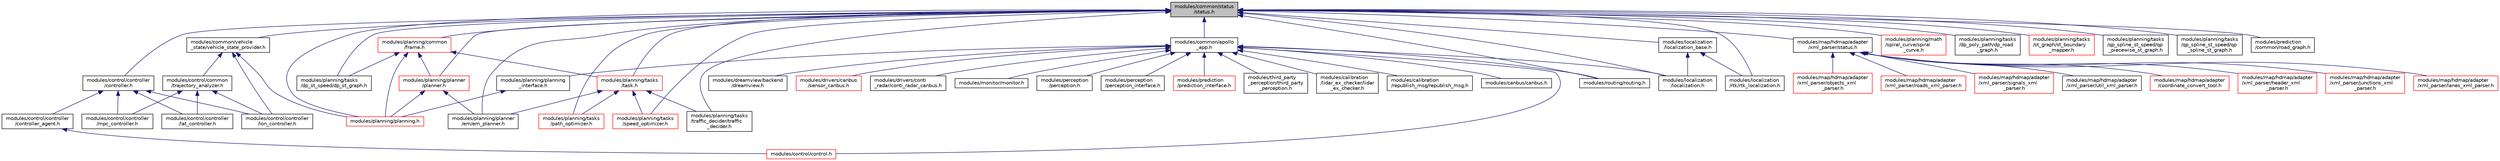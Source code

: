 digraph "modules/common/status/status.h"
{
  edge [fontname="Helvetica",fontsize="10",labelfontname="Helvetica",labelfontsize="10"];
  node [fontname="Helvetica",fontsize="10",shape=record];
  Node4 [label="modules/common/status\l/status.h",height=0.2,width=0.4,color="black", fillcolor="grey75", style="filled", fontcolor="black"];
  Node4 -> Node5 [dir="back",color="midnightblue",fontsize="10",style="solid",fontname="Helvetica"];
  Node5 [label="modules/common/apollo\l_app.h",height=0.2,width=0.4,color="black", fillcolor="white", style="filled",URL="$apollo__app_8h.html"];
  Node5 -> Node6 [dir="back",color="midnightblue",fontsize="10",style="solid",fontname="Helvetica"];
  Node6 [label="modules/calibration\l/lidar_ex_checker/lidar\l_ex_checker.h",height=0.2,width=0.4,color="black", fillcolor="white", style="filled",URL="$lidar__ex__checker_8h.html"];
  Node5 -> Node7 [dir="back",color="midnightblue",fontsize="10",style="solid",fontname="Helvetica"];
  Node7 [label="modules/calibration\l/republish_msg/republish_msg.h",height=0.2,width=0.4,color="black", fillcolor="white", style="filled",URL="$republish__msg_8h.html"];
  Node5 -> Node8 [dir="back",color="midnightblue",fontsize="10",style="solid",fontname="Helvetica"];
  Node8 [label="modules/canbus/canbus.h",height=0.2,width=0.4,color="black", fillcolor="white", style="filled",URL="$canbus_8h.html"];
  Node5 -> Node9 [dir="back",color="midnightblue",fontsize="10",style="solid",fontname="Helvetica"];
  Node9 [label="modules/control/control.h",height=0.2,width=0.4,color="red", fillcolor="white", style="filled",URL="$control_8h.html"];
  Node5 -> Node11 [dir="back",color="midnightblue",fontsize="10",style="solid",fontname="Helvetica"];
  Node11 [label="modules/dreamview/backend\l/dreamview.h",height=0.2,width=0.4,color="black", fillcolor="white", style="filled",URL="$dreamview_8h.html"];
  Node5 -> Node12 [dir="back",color="midnightblue",fontsize="10",style="solid",fontname="Helvetica"];
  Node12 [label="modules/drivers/canbus\l/sensor_canbus.h",height=0.2,width=0.4,color="red", fillcolor="white", style="filled",URL="$sensor__canbus_8h.html"];
  Node5 -> Node15 [dir="back",color="midnightblue",fontsize="10",style="solid",fontname="Helvetica"];
  Node15 [label="modules/drivers/conti\l_radar/conti_radar_canbus.h",height=0.2,width=0.4,color="black", fillcolor="white", style="filled",URL="$conti__radar__canbus_8h.html"];
  Node5 -> Node16 [dir="back",color="midnightblue",fontsize="10",style="solid",fontname="Helvetica"];
  Node16 [label="modules/localization\l/localization.h",height=0.2,width=0.4,color="black", fillcolor="white", style="filled",URL="$localization_8h.html",tooltip="The class of Localization. "];
  Node5 -> Node17 [dir="back",color="midnightblue",fontsize="10",style="solid",fontname="Helvetica"];
  Node17 [label="modules/monitor/monitor.h",height=0.2,width=0.4,color="black", fillcolor="white", style="filled",URL="$monitor_2monitor_8h.html"];
  Node5 -> Node18 [dir="back",color="midnightblue",fontsize="10",style="solid",fontname="Helvetica"];
  Node18 [label="modules/perception\l/perception.h",height=0.2,width=0.4,color="black", fillcolor="white", style="filled",URL="$perception_8h.html"];
  Node5 -> Node19 [dir="back",color="midnightblue",fontsize="10",style="solid",fontname="Helvetica"];
  Node19 [label="modules/perception\l/perception_interface.h",height=0.2,width=0.4,color="black", fillcolor="white", style="filled",URL="$perception__interface_8h.html"];
  Node5 -> Node20 [dir="back",color="midnightblue",fontsize="10",style="solid",fontname="Helvetica"];
  Node20 [label="modules/planning/planning\l_interface.h",height=0.2,width=0.4,color="black", fillcolor="white", style="filled",URL="$planning__interface_8h.html"];
  Node20 -> Node21 [dir="back",color="midnightblue",fontsize="10",style="solid",fontname="Helvetica"];
  Node21 [label="modules/planning/planning.h",height=0.2,width=0.4,color="red", fillcolor="white", style="filled",URL="$planning_8h.html"];
  Node5 -> Node23 [dir="back",color="midnightblue",fontsize="10",style="solid",fontname="Helvetica"];
  Node23 [label="modules/prediction\l/prediction_interface.h",height=0.2,width=0.4,color="red", fillcolor="white", style="filled",URL="$prediction__interface_8h.html"];
  Node5 -> Node25 [dir="back",color="midnightblue",fontsize="10",style="solid",fontname="Helvetica"];
  Node25 [label="modules/routing/routing.h",height=0.2,width=0.4,color="black", fillcolor="white", style="filled",URL="$routing_8h.html"];
  Node5 -> Node26 [dir="back",color="midnightblue",fontsize="10",style="solid",fontname="Helvetica"];
  Node26 [label="modules/third_party\l_perception/third_party\l_perception.h",height=0.2,width=0.4,color="black", fillcolor="white", style="filled",URL="$third__party__perception_8h.html"];
  Node4 -> Node27 [dir="back",color="midnightblue",fontsize="10",style="solid",fontname="Helvetica"];
  Node27 [label="modules/common/vehicle\l_state/vehicle_state_provider.h",height=0.2,width=0.4,color="black", fillcolor="white", style="filled",URL="$vehicle__state__provider_8h.html"];
  Node27 -> Node28 [dir="back",color="midnightblue",fontsize="10",style="solid",fontname="Helvetica"];
  Node28 [label="modules/control/common\l/trajectory_analyzer.h",height=0.2,width=0.4,color="black", fillcolor="white", style="filled",URL="$trajectory__analyzer_8h.html",tooltip="Defines the TrajectoryAnalyzer class. "];
  Node28 -> Node29 [dir="back",color="midnightblue",fontsize="10",style="solid",fontname="Helvetica"];
  Node29 [label="modules/control/controller\l/lat_controller.h",height=0.2,width=0.4,color="black", fillcolor="white", style="filled",URL="$lat__controller_8h.html",tooltip="Defines the LatController class. "];
  Node28 -> Node30 [dir="back",color="midnightblue",fontsize="10",style="solid",fontname="Helvetica"];
  Node30 [label="modules/control/controller\l/lon_controller.h",height=0.2,width=0.4,color="black", fillcolor="white", style="filled",URL="$lon__controller_8h.html",tooltip="Defines the LonController class. "];
  Node28 -> Node31 [dir="back",color="midnightblue",fontsize="10",style="solid",fontname="Helvetica"];
  Node31 [label="modules/control/controller\l/mpc_controller.h",height=0.2,width=0.4,color="black", fillcolor="white", style="filled",URL="$mpc__controller_8h.html",tooltip="Defines the MPCController class. "];
  Node27 -> Node30 [dir="back",color="midnightblue",fontsize="10",style="solid",fontname="Helvetica"];
  Node27 -> Node21 [dir="back",color="midnightblue",fontsize="10",style="solid",fontname="Helvetica"];
  Node4 -> Node32 [dir="back",color="midnightblue",fontsize="10",style="solid",fontname="Helvetica"];
  Node32 [label="modules/control/controller\l/controller.h",height=0.2,width=0.4,color="black", fillcolor="white", style="filled",URL="$controller_8h.html",tooltip="Defines the Controller base class. "];
  Node32 -> Node33 [dir="back",color="midnightblue",fontsize="10",style="solid",fontname="Helvetica"];
  Node33 [label="modules/control/controller\l/controller_agent.h",height=0.2,width=0.4,color="black", fillcolor="white", style="filled",URL="$controller__agent_8h.html",tooltip="Defines the ControllerAgent class. "];
  Node33 -> Node9 [dir="back",color="midnightblue",fontsize="10",style="solid",fontname="Helvetica"];
  Node32 -> Node29 [dir="back",color="midnightblue",fontsize="10",style="solid",fontname="Helvetica"];
  Node32 -> Node30 [dir="back",color="midnightblue",fontsize="10",style="solid",fontname="Helvetica"];
  Node32 -> Node31 [dir="back",color="midnightblue",fontsize="10",style="solid",fontname="Helvetica"];
  Node4 -> Node16 [dir="back",color="midnightblue",fontsize="10",style="solid",fontname="Helvetica"];
  Node4 -> Node34 [dir="back",color="midnightblue",fontsize="10",style="solid",fontname="Helvetica"];
  Node34 [label="modules/localization\l/localization_base.h",height=0.2,width=0.4,color="black", fillcolor="white", style="filled",URL="$localization__base_8h.html",tooltip="The class of LocalizationBase. "];
  Node34 -> Node16 [dir="back",color="midnightblue",fontsize="10",style="solid",fontname="Helvetica"];
  Node34 -> Node35 [dir="back",color="midnightblue",fontsize="10",style="solid",fontname="Helvetica"];
  Node35 [label="modules/localization\l/rtk/rtk_localization.h",height=0.2,width=0.4,color="black", fillcolor="white", style="filled",URL="$rtk__localization_8h.html",tooltip="The class of RTKLocalization. "];
  Node4 -> Node35 [dir="back",color="midnightblue",fontsize="10",style="solid",fontname="Helvetica"];
  Node4 -> Node36 [dir="back",color="midnightblue",fontsize="10",style="solid",fontname="Helvetica"];
  Node36 [label="modules/map/hdmap/adapter\l/xml_parser/status.h",height=0.2,width=0.4,color="black", fillcolor="white", style="filled",URL="$map_2hdmap_2adapter_2xml__parser_2status_8h.html"];
  Node36 -> Node37 [dir="back",color="midnightblue",fontsize="10",style="solid",fontname="Helvetica"];
  Node37 [label="modules/map/hdmap/adapter\l/coordinate_convert_tool.h",height=0.2,width=0.4,color="red", fillcolor="white", style="filled",URL="$coordinate__convert__tool_8h.html"];
  Node36 -> Node39 [dir="back",color="midnightblue",fontsize="10",style="solid",fontname="Helvetica"];
  Node39 [label="modules/map/hdmap/adapter\l/xml_parser/header_xml\l_parser.h",height=0.2,width=0.4,color="red", fillcolor="white", style="filled",URL="$header__xml__parser_8h.html"];
  Node36 -> Node40 [dir="back",color="midnightblue",fontsize="10",style="solid",fontname="Helvetica"];
  Node40 [label="modules/map/hdmap/adapter\l/xml_parser/junctions_xml\l_parser.h",height=0.2,width=0.4,color="red", fillcolor="white", style="filled",URL="$junctions__xml__parser_8h.html"];
  Node36 -> Node41 [dir="back",color="midnightblue",fontsize="10",style="solid",fontname="Helvetica"];
  Node41 [label="modules/map/hdmap/adapter\l/xml_parser/lanes_xml_parser.h",height=0.2,width=0.4,color="red", fillcolor="white", style="filled",URL="$lanes__xml__parser_8h.html"];
  Node36 -> Node42 [dir="back",color="midnightblue",fontsize="10",style="solid",fontname="Helvetica"];
  Node42 [label="modules/map/hdmap/adapter\l/xml_parser/objects_xml\l_parser.h",height=0.2,width=0.4,color="red", fillcolor="white", style="filled",URL="$objects__xml__parser_8h.html"];
  Node36 -> Node43 [dir="back",color="midnightblue",fontsize="10",style="solid",fontname="Helvetica"];
  Node43 [label="modules/map/hdmap/adapter\l/xml_parser/roads_xml_parser.h",height=0.2,width=0.4,color="red", fillcolor="white", style="filled",URL="$roads__xml__parser_8h.html"];
  Node36 -> Node44 [dir="back",color="midnightblue",fontsize="10",style="solid",fontname="Helvetica"];
  Node44 [label="modules/map/hdmap/adapter\l/xml_parser/signals_xml\l_parser.h",height=0.2,width=0.4,color="red", fillcolor="white", style="filled",URL="$signals__xml__parser_8h.html"];
  Node36 -> Node45 [dir="back",color="midnightblue",fontsize="10",style="solid",fontname="Helvetica"];
  Node45 [label="modules/map/hdmap/adapter\l/xml_parser/util_xml_parser.h",height=0.2,width=0.4,color="black", fillcolor="white", style="filled",URL="$util__xml__parser_8h.html"];
  Node4 -> Node46 [dir="back",color="midnightblue",fontsize="10",style="solid",fontname="Helvetica"];
  Node46 [label="modules/planning/common\l/frame.h",height=0.2,width=0.4,color="red", fillcolor="white", style="filled",URL="$frame_8h.html"];
  Node46 -> Node21 [dir="back",color="midnightblue",fontsize="10",style="solid",fontname="Helvetica"];
  Node46 -> Node47 [dir="back",color="midnightblue",fontsize="10",style="solid",fontname="Helvetica"];
  Node47 [label="modules/planning/planner\l/planner.h",height=0.2,width=0.4,color="red", fillcolor="white", style="filled",URL="$planner_8h.html"];
  Node47 -> Node21 [dir="back",color="midnightblue",fontsize="10",style="solid",fontname="Helvetica"];
  Node47 -> Node48 [dir="back",color="midnightblue",fontsize="10",style="solid",fontname="Helvetica"];
  Node48 [label="modules/planning/planner\l/em/em_planner.h",height=0.2,width=0.4,color="black", fillcolor="white", style="filled",URL="$em__planner_8h.html"];
  Node46 -> Node50 [dir="back",color="midnightblue",fontsize="10",style="solid",fontname="Helvetica"];
  Node50 [label="modules/planning/tasks\l/task.h",height=0.2,width=0.4,color="red", fillcolor="white", style="filled",URL="$task_8h.html"];
  Node50 -> Node48 [dir="back",color="midnightblue",fontsize="10",style="solid",fontname="Helvetica"];
  Node50 -> Node51 [dir="back",color="midnightblue",fontsize="10",style="solid",fontname="Helvetica"];
  Node51 [label="modules/planning/tasks\l/path_optimizer.h",height=0.2,width=0.4,color="red", fillcolor="white", style="filled",URL="$path__optimizer_8h.html"];
  Node50 -> Node54 [dir="back",color="midnightblue",fontsize="10",style="solid",fontname="Helvetica"];
  Node54 [label="modules/planning/tasks\l/speed_optimizer.h",height=0.2,width=0.4,color="red", fillcolor="white", style="filled",URL="$speed__optimizer_8h.html"];
  Node50 -> Node59 [dir="back",color="midnightblue",fontsize="10",style="solid",fontname="Helvetica"];
  Node59 [label="modules/planning/tasks\l/traffic_decider/traffic\l_decider.h",height=0.2,width=0.4,color="black", fillcolor="white", style="filled",URL="$traffic__decider_8h.html"];
  Node46 -> Node60 [dir="back",color="midnightblue",fontsize="10",style="solid",fontname="Helvetica"];
  Node60 [label="modules/planning/tasks\l/dp_st_speed/dp_st_graph.h",height=0.2,width=0.4,color="black", fillcolor="white", style="filled",URL="$dp__st__graph_8h.html"];
  Node4 -> Node21 [dir="back",color="midnightblue",fontsize="10",style="solid",fontname="Helvetica"];
  Node4 -> Node47 [dir="back",color="midnightblue",fontsize="10",style="solid",fontname="Helvetica"];
  Node4 -> Node69 [dir="back",color="midnightblue",fontsize="10",style="solid",fontname="Helvetica"];
  Node69 [label="modules/planning/math\l/spiral_curve/spiral\l_curve.h",height=0.2,width=0.4,color="red", fillcolor="white", style="filled",URL="$spiral__curve_8h.html",tooltip=": spiral path base class "];
  Node4 -> Node48 [dir="back",color="midnightblue",fontsize="10",style="solid",fontname="Helvetica"];
  Node4 -> Node50 [dir="back",color="midnightblue",fontsize="10",style="solid",fontname="Helvetica"];
  Node4 -> Node51 [dir="back",color="midnightblue",fontsize="10",style="solid",fontname="Helvetica"];
  Node4 -> Node72 [dir="back",color="midnightblue",fontsize="10",style="solid",fontname="Helvetica"];
  Node72 [label="modules/planning/tasks\l/dp_poly_path/dp_road\l_graph.h",height=0.2,width=0.4,color="black", fillcolor="white", style="filled",URL="$dp__road__graph_8h.html"];
  Node4 -> Node60 [dir="back",color="midnightblue",fontsize="10",style="solid",fontname="Helvetica"];
  Node4 -> Node54 [dir="back",color="midnightblue",fontsize="10",style="solid",fontname="Helvetica"];
  Node4 -> Node73 [dir="back",color="midnightblue",fontsize="10",style="solid",fontname="Helvetica"];
  Node73 [label="modules/planning/tasks\l/st_graph/st_boundary\l_mapper.h",height=0.2,width=0.4,color="red", fillcolor="white", style="filled",URL="$st__boundary__mapper_8h.html"];
  Node4 -> Node74 [dir="back",color="midnightblue",fontsize="10",style="solid",fontname="Helvetica"];
  Node74 [label="modules/planning/tasks\l/qp_spline_st_speed/qp\l_piecewise_st_graph.h",height=0.2,width=0.4,color="black", fillcolor="white", style="filled",URL="$qp__piecewise__st__graph_8h.html"];
  Node4 -> Node75 [dir="back",color="midnightblue",fontsize="10",style="solid",fontname="Helvetica"];
  Node75 [label="modules/planning/tasks\l/qp_spline_st_speed/qp\l_spline_st_graph.h",height=0.2,width=0.4,color="black", fillcolor="white", style="filled",URL="$qp__spline__st__graph_8h.html"];
  Node4 -> Node59 [dir="back",color="midnightblue",fontsize="10",style="solid",fontname="Helvetica"];
  Node4 -> Node76 [dir="back",color="midnightblue",fontsize="10",style="solid",fontname="Helvetica"];
  Node76 [label="modules/prediction\l/common/road_graph.h",height=0.2,width=0.4,color="black", fillcolor="white", style="filled",URL="$road__graph_8h.html"];
  Node4 -> Node25 [dir="back",color="midnightblue",fontsize="10",style="solid",fontname="Helvetica"];
}
